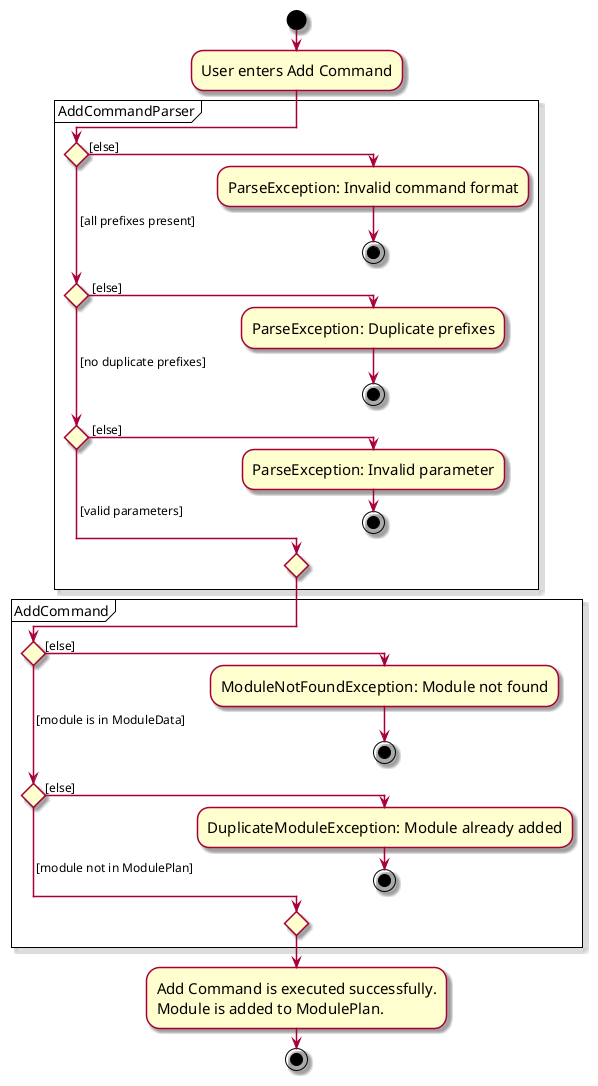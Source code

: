 @startuml
skin rose
skinparam ActivityFontSize 15
skinparam ArrowFontSize 12
!pragma useVerticalIf on
start
:User enters Add Command;

'Since the beta syntax does not support placing the condition outside the
'diamond we place it as the true branch instead.

 partition AddCommandParser{
    if () then ([else])
        :ParseException: Invalid command format;
           stop
    ( [all prefixes present]) elseif () then ( [else])
        :ParseException: Duplicate prefixes;
           stop
    ( [no duplicate prefixes]) elseif () then ( [else])
        :ParseException: Invalid parameter;
        stop
    else ( [valid parameters])

    endif
}

partition AddCommand {

if () then ([else])
    :ModuleNotFoundException: Module not found;
    stop
( [module is in ModuleData]) elseif() then([else])
    :DuplicateModuleException: Module already added;
    stop
else ( [module not in ModulePlan] )

endif
}

:Add Command is executed successfully.
Module is added to ModulePlan.;
stop



@enduml
